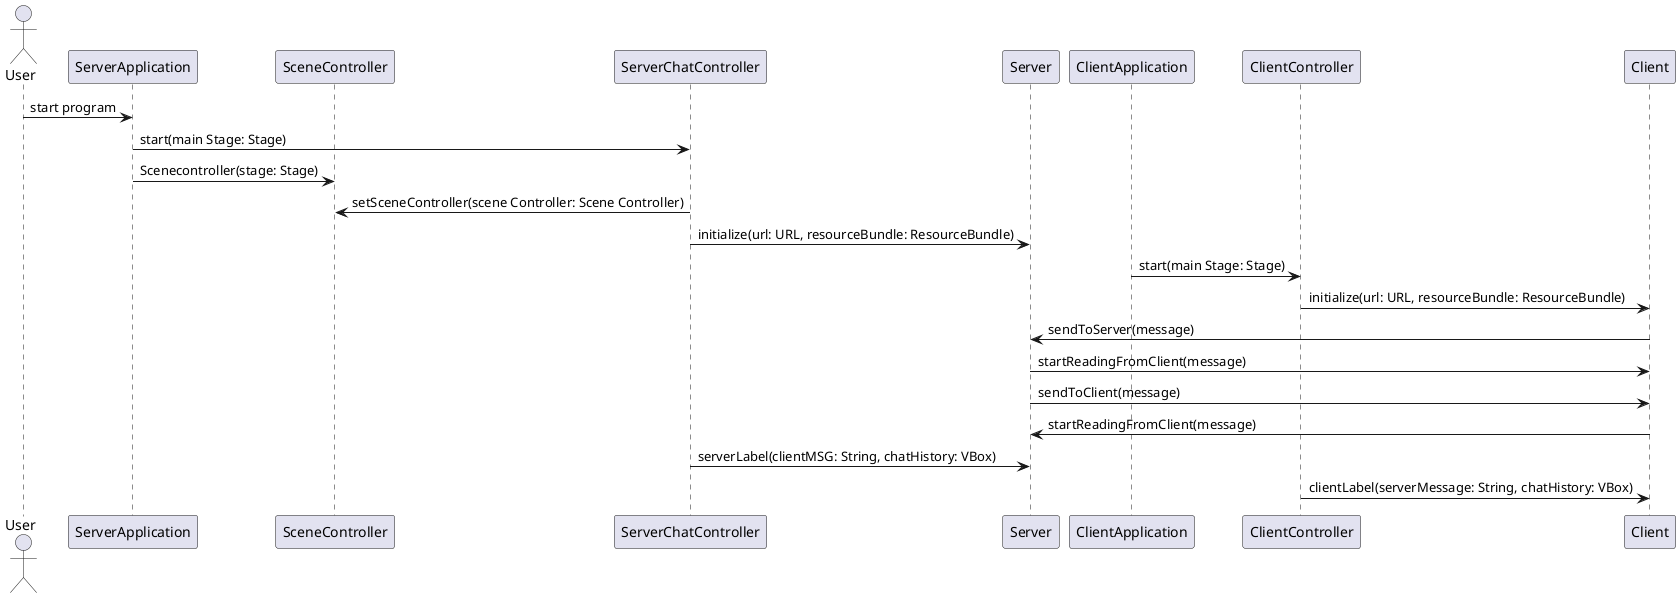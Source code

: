 @startuml

actor User
participant ServerApplication
participant SceneController
participant ServerChatController
participant Server
participant ClientApplication
participant ClientController
participant Client

User -> ServerApplication: start program
ServerApplication -> ServerChatController: start(main Stage: Stage)
ServerApplication -> SceneController: Scenecontroller(stage: Stage)
ServerChatController -> SceneController:setSceneController(scene Controller: Scene Controller)
ServerChatController -> Server: initialize(url: URL, resourceBundle: ResourceBundle)
ClientApplication -> ClientController: start(main Stage: Stage)
ClientController -> Client: initialize(url: URL, resourceBundle: ResourceBundle)
Client -> Server: sendToServer(message)
Server -> Client: startReadingFromClient(message)
Server -> Client: sendToClient(message)
Client -> Server: startReadingFromClient(message)
ServerChatController -> Server: serverLabel(clientMSG: String, chatHistory: VBox)
ClientController -> Client: clientLabel(serverMessage: String, chatHistory: VBox)  


@enduml

